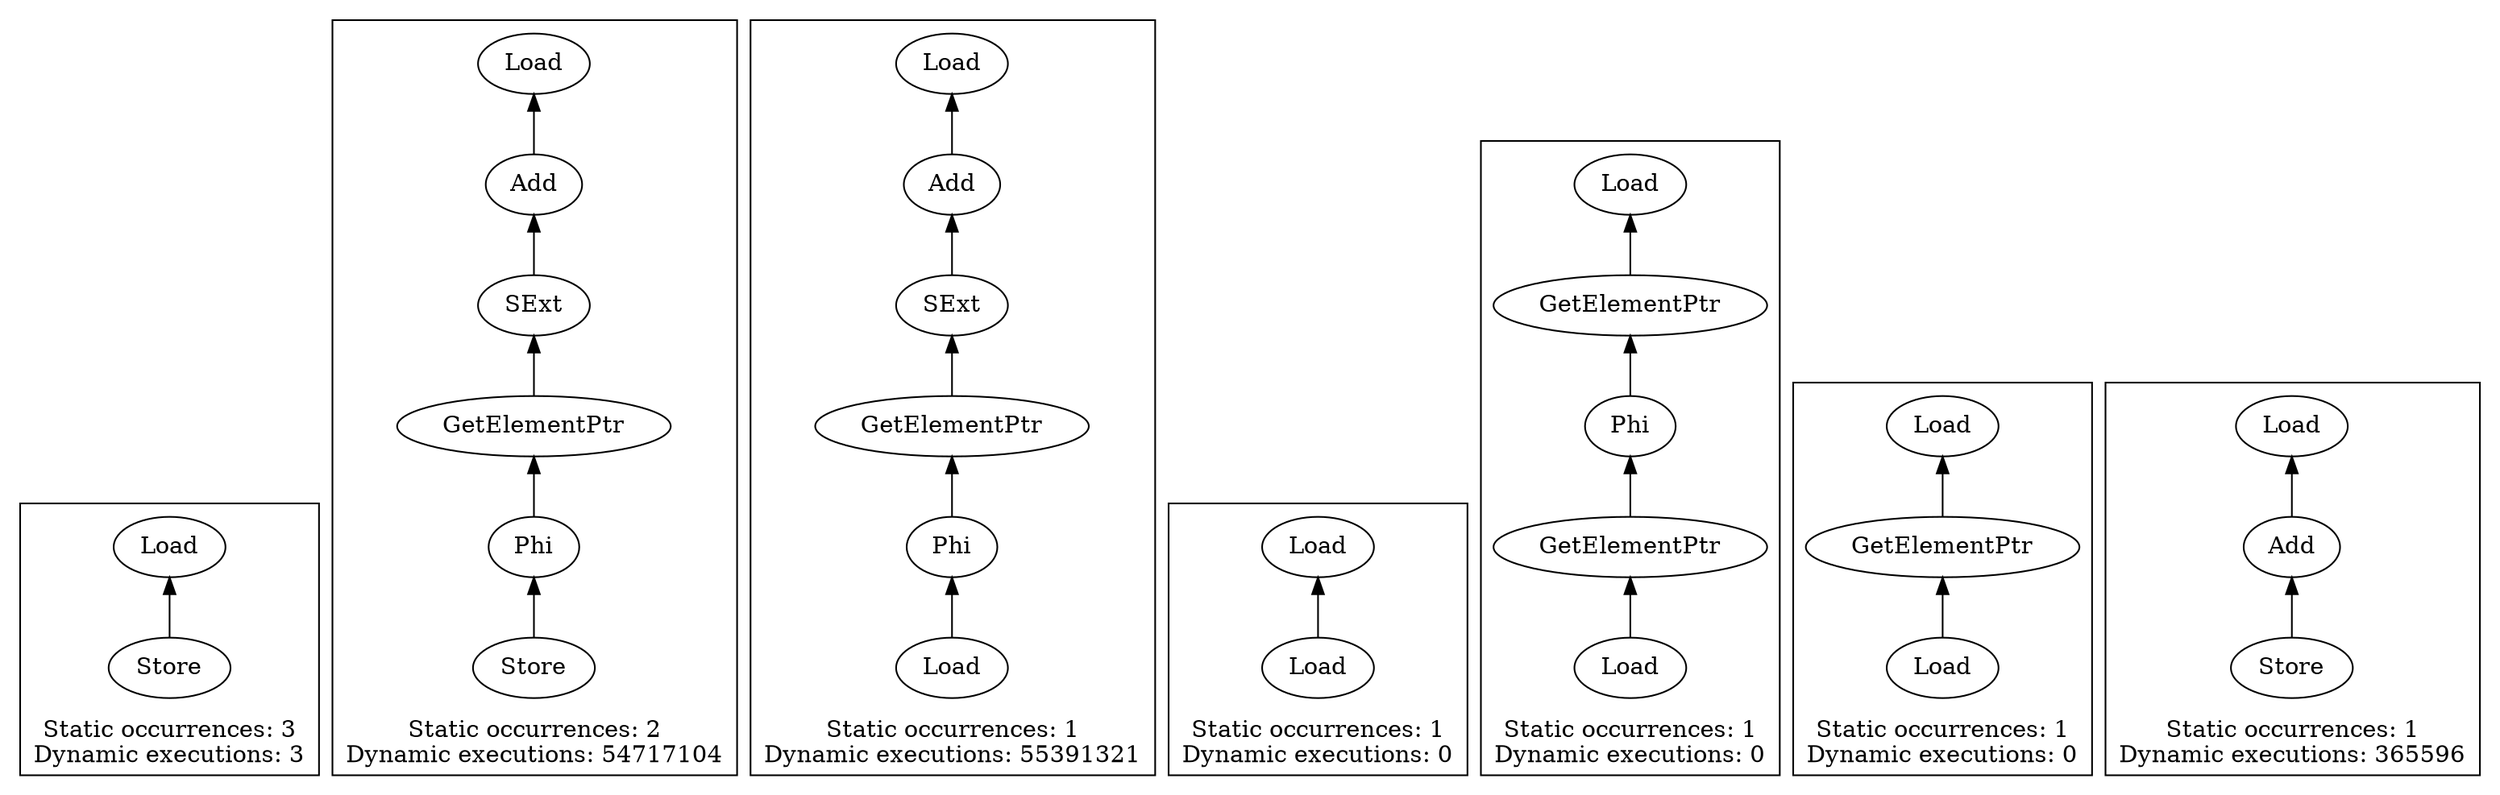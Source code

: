 strict digraph {
rankdir=BT
subgraph {
"0_1" [label="Store"]
"0_0" [label="Load"]
"0_1" -> "0_0"
cluster=true
label="Static occurrences: 3\nDynamic executions: 3"
}
subgraph {
"1_138" [label="Add"]
"1_137" [label="Load"]
"1_138" -> "1_137"
"1_140" [label="GetElementPtr"]
"1_139" [label="SExt"]
"1_140" -> "1_139"
"1_146" [label="Phi"]
"1_146" -> "1_140"
"1_139" -> "1_138"
"1_160" [label="Store"]
"1_160" -> "1_146"
cluster=true
label="Static occurrences: 2\nDynamic executions: 54717104"
}
subgraph {
"2_138" [label="Add"]
"2_137" [label="Load"]
"2_138" -> "2_137"
"2_140" [label="GetElementPtr"]
"2_139" [label="SExt"]
"2_140" -> "2_139"
"2_156" [label="Load"]
"2_146" [label="Phi"]
"2_156" -> "2_146"
"2_146" -> "2_140"
"2_139" -> "2_138"
cluster=true
label="Static occurrences: 1\nDynamic executions: 55391321"
}
subgraph {
"3_12" [label="Load"]
"3_11" [label="Load"]
"3_12" -> "3_11"
cluster=true
label="Static occurrences: 1\nDynamic executions: 0"
}
subgraph {
"4_15" [label="GetElementPtr"]
"4_11" [label="Load"]
"4_15" -> "4_11"
"4_26" [label="GetElementPtr"]
"4_20" [label="Phi"]
"4_26" -> "4_20"
"4_27" [label="Load"]
"4_27" -> "4_26"
"4_20" -> "4_15"
cluster=true
label="Static occurrences: 1\nDynamic executions: 0"
}
subgraph {
"5_15" [label="GetElementPtr"]
"5_11" [label="Load"]
"5_15" -> "5_11"
"5_16" [label="Load"]
"5_16" -> "5_15"
cluster=true
label="Static occurrences: 1\nDynamic executions: 0"
}
subgraph {
"6_121" [label="Add"]
"6_120" [label="Load"]
"6_121" -> "6_120"
"6_122" [label="Store"]
"6_122" -> "6_121"
cluster=true
label="Static occurrences: 1\nDynamic executions: 365596"
}
}
